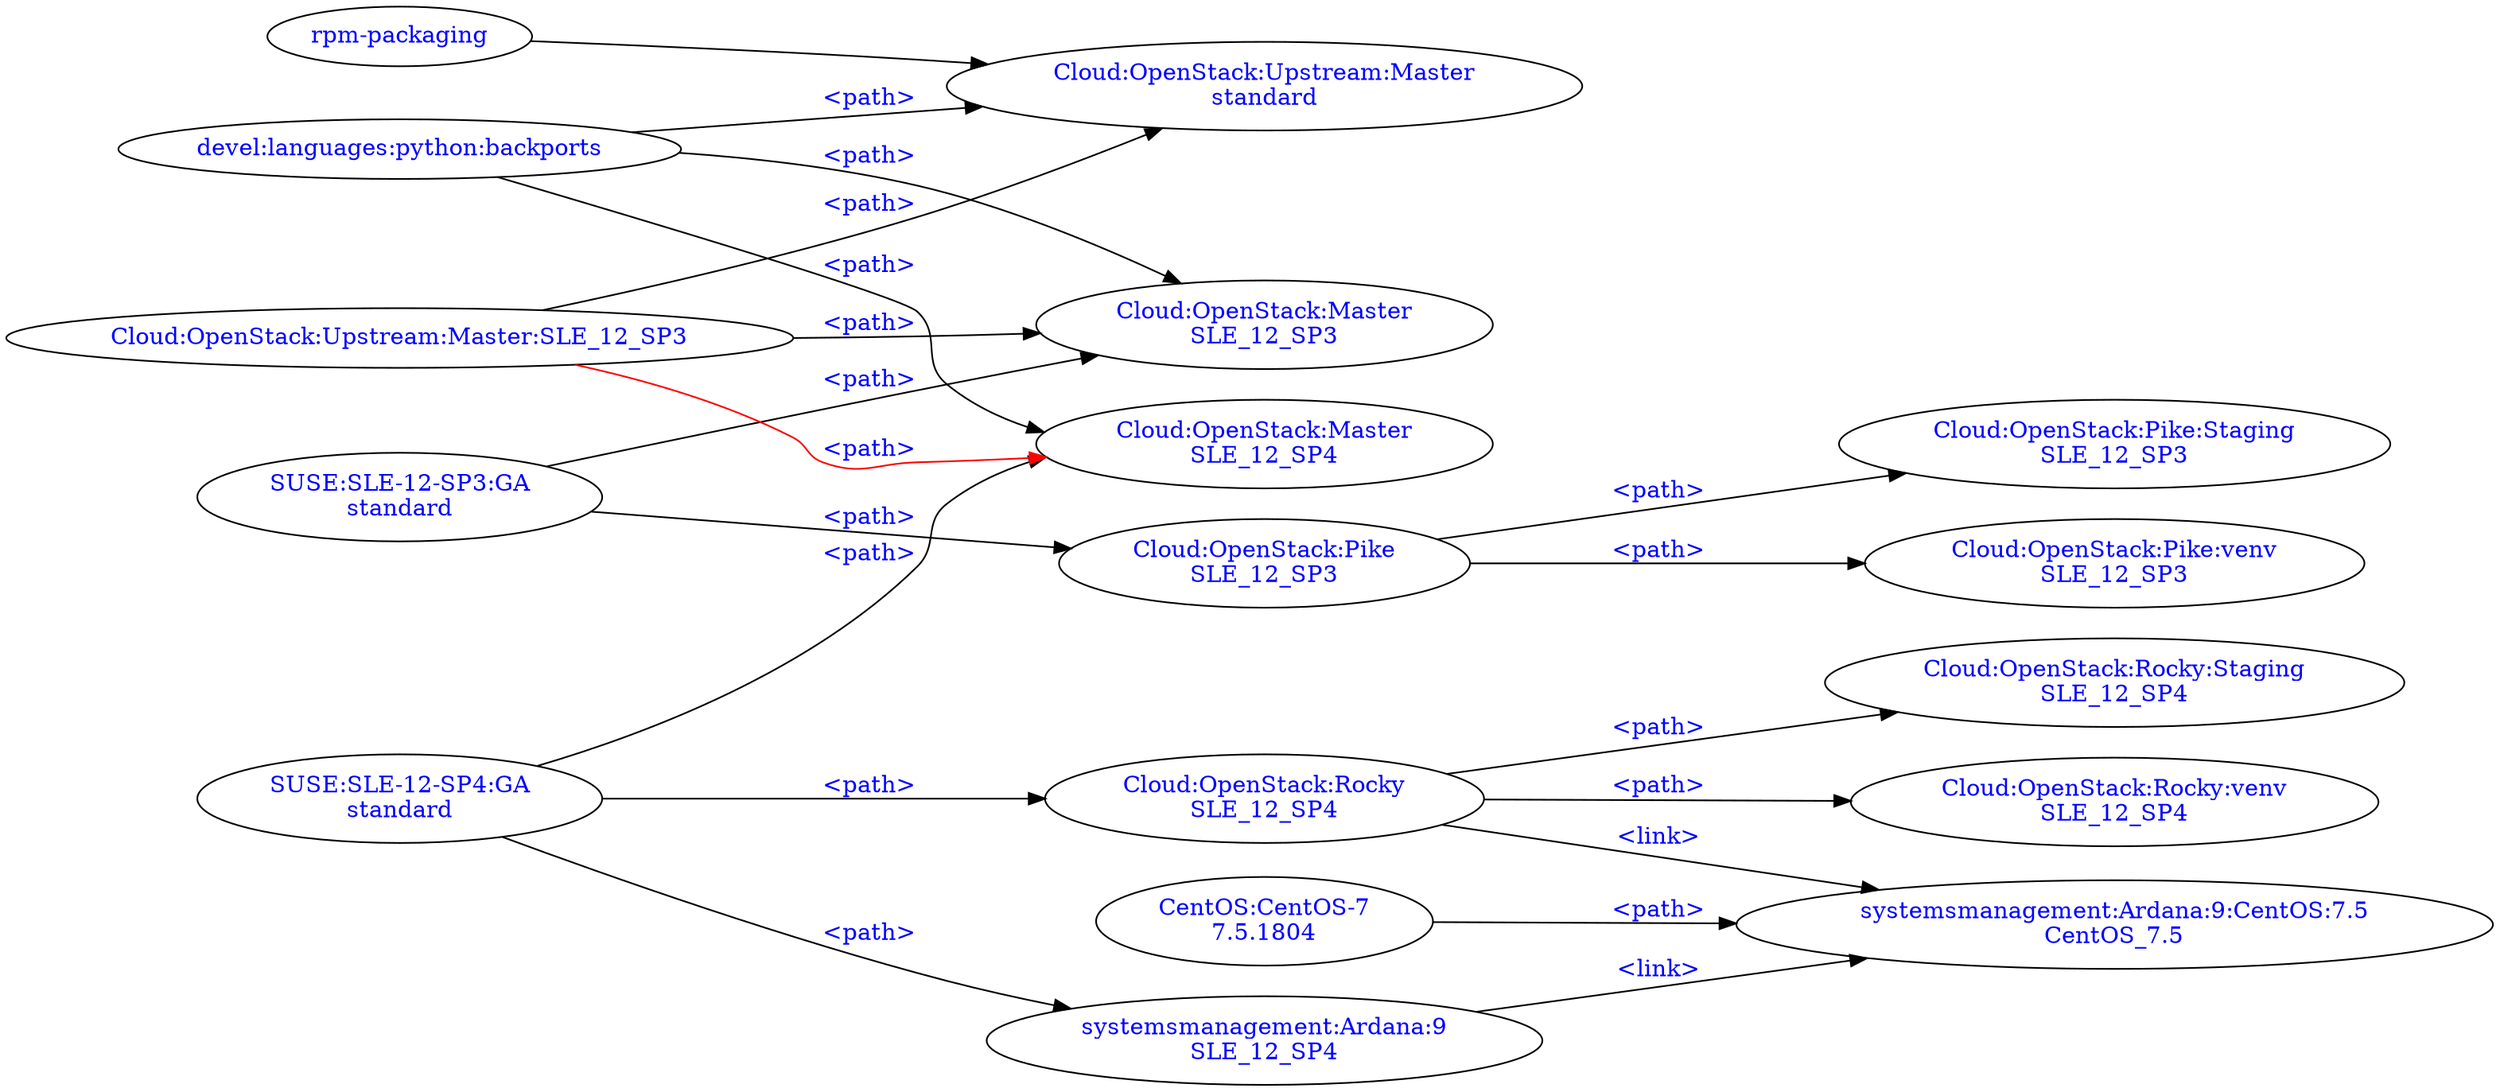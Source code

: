 digraph G {
    rankdir=LR

    dlpb[
      label="devel:languages:python:backports",
      URL="https://build.opensuse.org/project/show/devel:languages:python:backports",
      fontcolor="blue"
    ];
    SP3GA[
      label="SUSE:SLE-12-SP3:GA\nstandard",
      URL="https://build.opensuse.org/project/show/SUSE:SLE-12-SP3:GA",
      fontcolor="blue"
    ];
    SP4GA[
      label="SUSE:SLE-12-SP4:GA\nstandard",
      URL="https://build.opensuse.org/project/show/SUSE:SLE-12-SP4:GA",
      fontcolor="blue"
    ];
    COUMs[
      label="Cloud:OpenStack:Upstream:Master\nstandard",
      URL="https://build.opensuse.org/project/show/Cloud:OpenStack:Upstream:Master",
      fontcolor="blue"
    ];
    COUMSP3[
      label="Cloud:OpenStack:Upstream:Master:SLE_12_SP3",
      URL="https://build.opensuse.org/project/show/Cloud:OpenStack:Upstream:Master:SLE_12_SP3",
      fontcolor="blue"
    ];
    COMSP3[
      label="Cloud:OpenStack:Master\nSLE_12_SP3",
      URL="https://build.opensuse.org/project/show/Cloud:OpenStack:Master",
      fontcolor="blue"
    ];
    COMSP4[
      label="Cloud:OpenStack:Master\nSLE_12_SP4",
      URL="https://build.opensuse.org/project/show/Cloud:OpenStack:Master",
      fontcolor="blue"
    ];
//    COF[
//      label="Cloud:OpenStack:Factory",
//      URL="https://build.opensuse.org/project/show/Cloud:OpenStack:Factory",
//      fontcolor="blue"
//    ];
    COP[
      label="Cloud:OpenStack:Pike\nSLE_12_SP3",
      URL="https://build.opensuse.org/project/show/Cloud:OpenStack:Pike",
      fontcolor="blue"
    ];
    COPv[
      label="Cloud:OpenStack:Pike:venv\nSLE_12_SP3",
      URL="https://build.opensuse.org/project/show/Cloud:OpenStack:Pike:venv",
      fontcolor="blue"
    ];
    COPS[
      label="Cloud:OpenStack:Pike:Staging\nSLE_12_SP3",
      URL="https://build.opensuse.org/project/show/Cloud:OpenStack:Pike:Staging",
      fontcolor="blue"
    ];
    CORSP4[
      label="Cloud:OpenStack:Rocky\nSLE_12_SP4",
      URL="https://build.opensuse.org/project/show/Cloud:OpenStack:Rocky",
      fontcolor="blue"
    ];
    CORSSP4[
      label="Cloud:OpenStack:Rocky:Staging\nSLE_12_SP4",
      URL="https://build.opensuse.org/project/show/Cloud:OpenStack:Rocky:Staging",
      fontcolor="blue"
    ];
    CORvSP4[
      label="Cloud:OpenStack:Rocky:venv\nSLE_12_SP4",
      URL="https://build.opensuse.org/project/show/Cloud:OpenStack:Rocky:venv",
      fontcolor="blue"
    ];
    A9SP4[
      label="systemsmanagement:Ardana:9\nSLE_12_SP4",
      URL="https://build.opensuse.org/project/show/systemsmanagement:Ardana:9",
      fontcolor="blue"
    ];
    C75[
      label="CentOS:CentOS-7\n7.5.1804",
      URL="https://build.opensuse.org/project/show/CentOS:CentOS-7",
      fontcolor="blue"
    ];
    A9C75[
      label="systemsmanagement:Ardana:9:CentOS:7.5\nCentOS_7.5",
      URL="https://build.opensuse.org/project/show/systemsmanagement:Ardana:9:CentOS:7.5",
      fontcolor="blue"
    ];
    rp[
      label="rpm-packaging",
      URL="https://wiki.openstack.org/wiki/Rpm-packaging",
      fontcolor="blue"
    ];

    // Upstream
    dlpb -> COUMs[
      label="<path>",
      URL="https://build.opensuse.org/project/meta/Cloud:OpenStack:Upstream:Master",
      fontcolor="blue"
    ];
    COUMSP3 -> COUMs[
      label="<path>",
      URL="https://build.opensuse.org/project/meta/Cloud:OpenStack:Upstream:Master",
      fontcolor="blue"
    ];

    // Master SP3
    COUMSP3 -> COMSP3[
      label="<path>",
      URL="https://build.opensuse.org/project/meta/Cloud:OpenStack:Master",
      fontcolor="blue"
    ];
    dlpb -> COMSP3[
      label="<path>",
      URL="https://build.opensuse.org/project/meta/Cloud:OpenStack:Master",
      fontcolor="blue"
    ];
    SP3GA -> COMSP3[
      label="<path>",
      URL="https://build.opensuse.org/project/meta/Cloud:OpenStack:Master",
      fontcolor="blue"
    ];

    // Master SP4
    COUMSP3 -> COMSP4[
      label="<path>",
      color="red",
      URL="https://build.opensuse.org/project/meta/Cloud:OpenStack:Master",
      fontcolor="blue"
    ];
    dlpb -> COMSP4[
      label="<path>",
      URL="https://build.opensuse.org/project/meta/Cloud:OpenStack:Master",
      fontcolor="blue"
    ];
    SP4GA -> COMSP4[
      label="<path>",
      URL="https://build.opensuse.org/project/meta/Cloud:OpenStack:Master",
      fontcolor="blue"
    ];

    // Rocky
    CORSP4 -> CORSSP4[
      label="<path>",
      URL="https://build.opensuse.org/project/meta/Cloud:OpenStack:Rocky:Staging",
      fontcolor="blue"
    ];
    SP4GA -> CORSP4[
      label="<path>",
      URL="https://build.opensuse.org/project/meta/Cloud:OpenStack:Rocky",
      fontcolor="blue"
    ];
    CORSP4 -> CORvSP4[
      label="<path>",
      URL="https://build.opensuse.org/project/meta/Cloud:OpenStack:Rocky:venv",
      fontcolor="blue"
    ];
    SP4GA -> A9SP4[
      label="<path>",
      URL="https://build.opensuse.org/project/meta/systemsmanagement:Ardana:9",
      fontcolor="blue"
    ];
    C75 -> A9C75[
      label="<path>",
      URL="https://build.opensuse.org/project/meta/systemsmanagement:Ardana:9:CentOS:7.5",
      fontcolor="blue"
    ];
    CORSP4 -> A9C75[
      label="<link>",
      URL="https://build.opensuse.org/project/meta/systemsmanagement:Ardana:9:CentOS:7.5",
      fontcolor="blue"
    ];
    A9SP4 -> A9C75[
      label="<link>",
      URL="https://build.opensuse.org/project/meta/systemsmanagement:Ardana:9:CentOS:7.5",
      fontcolor="blue"
    ];


    // Pike
    COP -> COPS[
      label="<path>",
      URL="https://build.opensuse.org/project/meta/Cloud:OpenStack:Pike",
      fontcolor="blue"
    ];
    SP3GA -> COP[
      label="<path>",
      URL="https://build.opensuse.org/project/meta/Cloud:OpenStack:Pike",
      fontcolor="blue"
    ];
    COP -> COPv[
      label="<path>",
      URL="https://build.opensuse.org/project/meta/Cloud:OpenStack:Pike:venv",
      fontcolor="blue"
    ];

    rp-> COUMs;
}
